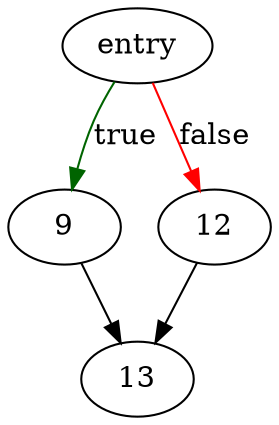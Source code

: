 digraph "isSystemTable" {
	// Node definitions.
	2 [label=entry];
	9;
	12;
	13;

	// Edge definitions.
	2 -> 9 [
		color=darkgreen
		label=true
	];
	2 -> 12 [
		color=red
		label=false
	];
	9 -> 13;
	12 -> 13;
}